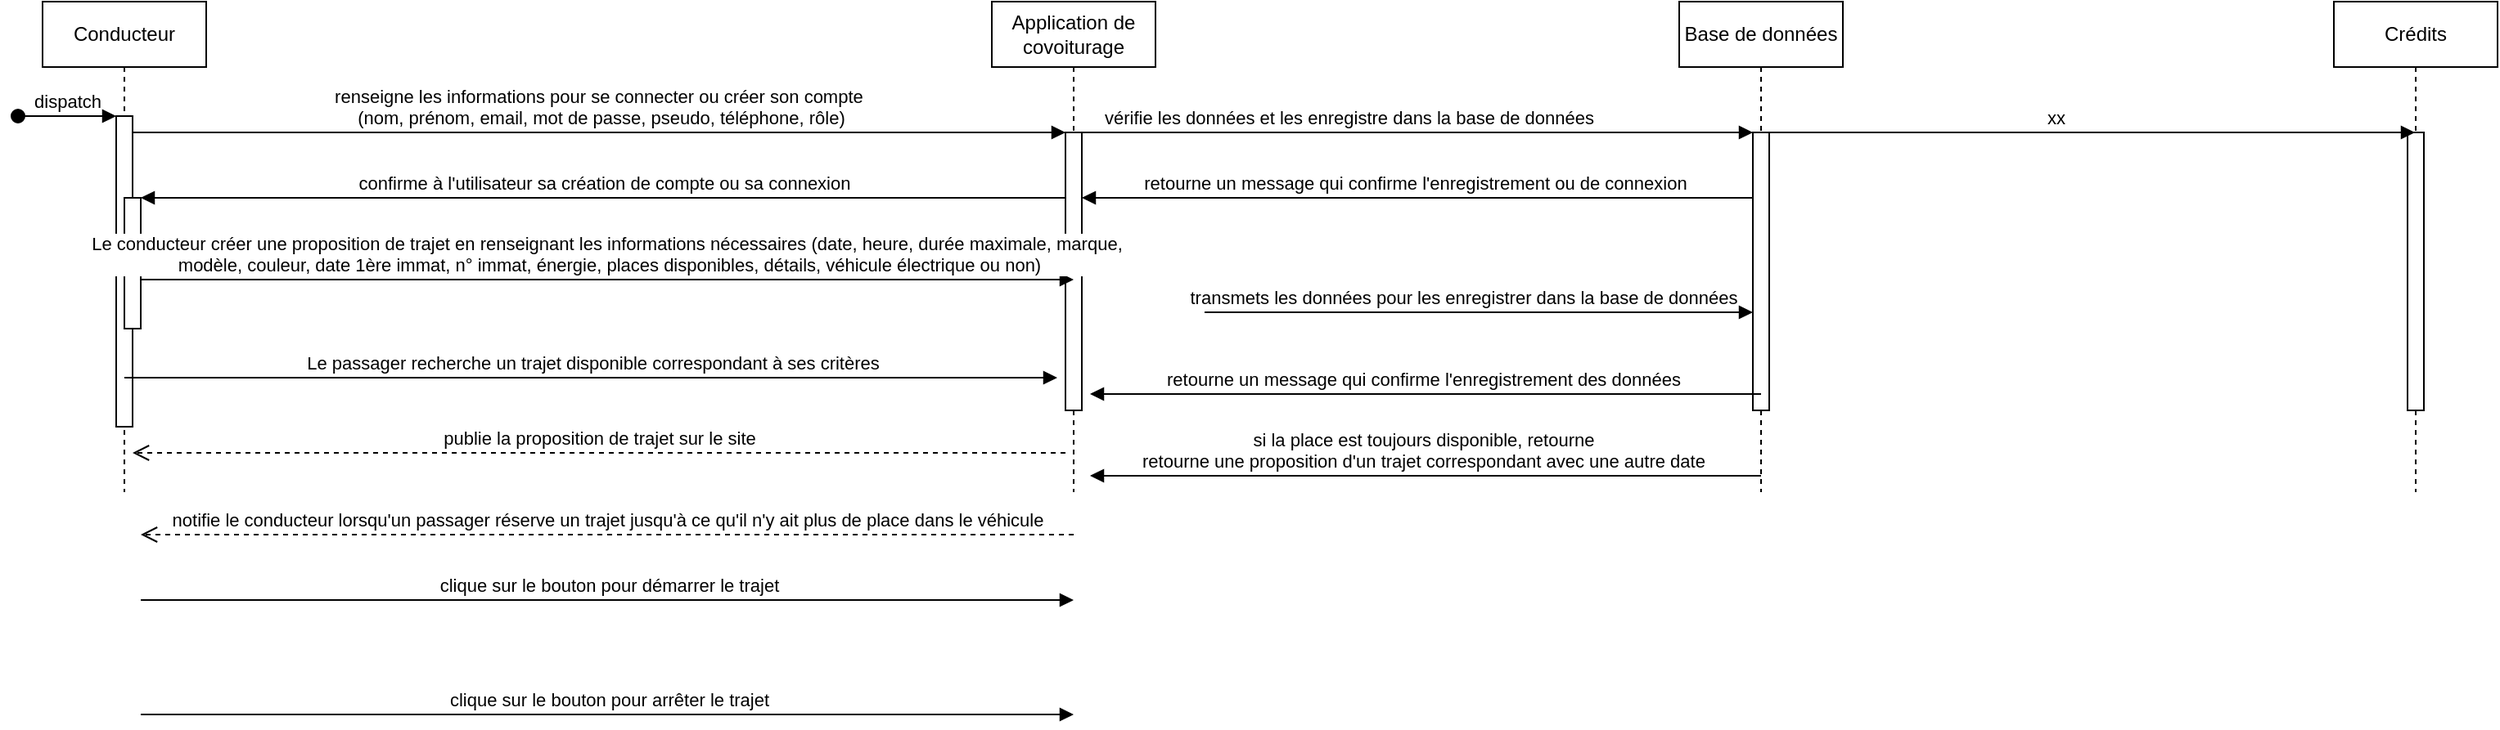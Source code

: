 <mxfile version="24.8.4">
  <diagram name="Page-1" id="2YBvvXClWsGukQMizWep">
    <mxGraphModel dx="1327" dy="710" grid="1" gridSize="10" guides="1" tooltips="1" connect="1" arrows="1" fold="1" page="1" pageScale="1" pageWidth="850" pageHeight="1100" math="0" shadow="0">
      <root>
        <mxCell id="0" />
        <mxCell id="1" parent="0" />
        <mxCell id="aM9ryv3xv72pqoxQDRHE-1" value="Conducteur" style="shape=umlLifeline;perimeter=lifelinePerimeter;whiteSpace=wrap;html=1;container=0;dropTarget=0;collapsible=0;recursiveResize=0;outlineConnect=0;portConstraint=eastwest;newEdgeStyle={&quot;edgeStyle&quot;:&quot;elbowEdgeStyle&quot;,&quot;elbow&quot;:&quot;vertical&quot;,&quot;curved&quot;:0,&quot;rounded&quot;:0};" parent="1" vertex="1">
          <mxGeometry x="40" y="40" width="100" height="300" as="geometry" />
        </mxCell>
        <mxCell id="aM9ryv3xv72pqoxQDRHE-2" value="" style="html=1;points=[];perimeter=orthogonalPerimeter;outlineConnect=0;targetShapes=umlLifeline;portConstraint=eastwest;newEdgeStyle={&quot;edgeStyle&quot;:&quot;elbowEdgeStyle&quot;,&quot;elbow&quot;:&quot;vertical&quot;,&quot;curved&quot;:0,&quot;rounded&quot;:0};" parent="aM9ryv3xv72pqoxQDRHE-1" vertex="1">
          <mxGeometry x="45" y="70" width="10" height="190" as="geometry" />
        </mxCell>
        <mxCell id="aM9ryv3xv72pqoxQDRHE-3" value="dispatch" style="html=1;verticalAlign=bottom;startArrow=oval;endArrow=block;startSize=8;edgeStyle=elbowEdgeStyle;elbow=vertical;curved=0;rounded=0;" parent="aM9ryv3xv72pqoxQDRHE-1" target="aM9ryv3xv72pqoxQDRHE-2" edge="1">
          <mxGeometry relative="1" as="geometry">
            <mxPoint x="-15" y="70" as="sourcePoint" />
          </mxGeometry>
        </mxCell>
        <mxCell id="aM9ryv3xv72pqoxQDRHE-4" value="" style="html=1;points=[];perimeter=orthogonalPerimeter;outlineConnect=0;targetShapes=umlLifeline;portConstraint=eastwest;newEdgeStyle={&quot;edgeStyle&quot;:&quot;elbowEdgeStyle&quot;,&quot;elbow&quot;:&quot;vertical&quot;,&quot;curved&quot;:0,&quot;rounded&quot;:0};" parent="aM9ryv3xv72pqoxQDRHE-1" vertex="1">
          <mxGeometry x="50" y="120" width="10" height="80" as="geometry" />
        </mxCell>
        <mxCell id="aM9ryv3xv72pqoxQDRHE-5" value="Application de covoiturage" style="shape=umlLifeline;perimeter=lifelinePerimeter;whiteSpace=wrap;html=1;container=0;dropTarget=0;collapsible=0;recursiveResize=0;outlineConnect=0;portConstraint=eastwest;newEdgeStyle={&quot;edgeStyle&quot;:&quot;elbowEdgeStyle&quot;,&quot;elbow&quot;:&quot;vertical&quot;,&quot;curved&quot;:0,&quot;rounded&quot;:0};" parent="1" vertex="1">
          <mxGeometry x="620" y="40" width="100" height="300" as="geometry" />
        </mxCell>
        <mxCell id="aM9ryv3xv72pqoxQDRHE-6" value="" style="html=1;points=[];perimeter=orthogonalPerimeter;outlineConnect=0;targetShapes=umlLifeline;portConstraint=eastwest;newEdgeStyle={&quot;edgeStyle&quot;:&quot;elbowEdgeStyle&quot;,&quot;elbow&quot;:&quot;vertical&quot;,&quot;curved&quot;:0,&quot;rounded&quot;:0};" parent="aM9ryv3xv72pqoxQDRHE-5" vertex="1">
          <mxGeometry x="45" y="80" width="10" height="170" as="geometry" />
        </mxCell>
        <mxCell id="aM9ryv3xv72pqoxQDRHE-7" value="renseigne les informations pour se connecter ou créer son compte&amp;nbsp;&lt;div&gt;(nom, prénom, email, mot de passe, pseudo, téléphone, rôle)&lt;/div&gt;" style="html=1;verticalAlign=bottom;endArrow=block;edgeStyle=elbowEdgeStyle;elbow=vertical;curved=0;rounded=0;" parent="1" source="aM9ryv3xv72pqoxQDRHE-2" target="aM9ryv3xv72pqoxQDRHE-6" edge="1">
          <mxGeometry x="0.003" relative="1" as="geometry">
            <mxPoint x="195" y="130" as="sourcePoint" />
            <Array as="points">
              <mxPoint x="180" y="120" />
            </Array>
            <mxPoint as="offset" />
          </mxGeometry>
        </mxCell>
        <mxCell id="aM9ryv3xv72pqoxQDRHE-8" value="publie la proposition de trajet sur le site" style="html=1;verticalAlign=bottom;endArrow=open;dashed=1;endSize=8;edgeStyle=elbowEdgeStyle;elbow=vertical;curved=0;rounded=0;" parent="1" edge="1">
          <mxGeometry relative="1" as="geometry">
            <mxPoint x="95" y="316" as="targetPoint" />
            <Array as="points">
              <mxPoint x="190" y="316" />
            </Array>
            <mxPoint x="665" y="316" as="sourcePoint" />
          </mxGeometry>
        </mxCell>
        <mxCell id="aM9ryv3xv72pqoxQDRHE-9" value="confirme à l&#39;utilisateur sa création de compte ou sa connexion" style="html=1;verticalAlign=bottom;endArrow=block;edgeStyle=elbowEdgeStyle;elbow=vertical;curved=0;rounded=0;" parent="1" source="aM9ryv3xv72pqoxQDRHE-6" target="aM9ryv3xv72pqoxQDRHE-4" edge="1">
          <mxGeometry x="-0.001" relative="1" as="geometry">
            <mxPoint x="175" y="160" as="sourcePoint" />
            <Array as="points">
              <mxPoint x="190" y="160" />
            </Array>
            <mxPoint as="offset" />
          </mxGeometry>
        </mxCell>
        <mxCell id="qdlLrYearcyVOZp8sTBb-1" value="Base de données" style="shape=umlLifeline;perimeter=lifelinePerimeter;whiteSpace=wrap;html=1;container=0;dropTarget=0;collapsible=0;recursiveResize=0;outlineConnect=0;portConstraint=eastwest;newEdgeStyle={&quot;edgeStyle&quot;:&quot;elbowEdgeStyle&quot;,&quot;elbow&quot;:&quot;vertical&quot;,&quot;curved&quot;:0,&quot;rounded&quot;:0};" vertex="1" parent="1">
          <mxGeometry x="1040" y="40" width="100" height="300" as="geometry" />
        </mxCell>
        <mxCell id="qdlLrYearcyVOZp8sTBb-2" value="" style="html=1;points=[];perimeter=orthogonalPerimeter;outlineConnect=0;targetShapes=umlLifeline;portConstraint=eastwest;newEdgeStyle={&quot;edgeStyle&quot;:&quot;elbowEdgeStyle&quot;,&quot;elbow&quot;:&quot;vertical&quot;,&quot;curved&quot;:0,&quot;rounded&quot;:0};" vertex="1" parent="qdlLrYearcyVOZp8sTBb-1">
          <mxGeometry x="45" y="80" width="10" height="170" as="geometry" />
        </mxCell>
        <mxCell id="qdlLrYearcyVOZp8sTBb-47" value="Crédits" style="shape=umlLifeline;perimeter=lifelinePerimeter;whiteSpace=wrap;html=1;container=0;dropTarget=0;collapsible=0;recursiveResize=0;outlineConnect=0;portConstraint=eastwest;newEdgeStyle={&quot;edgeStyle&quot;:&quot;elbowEdgeStyle&quot;,&quot;elbow&quot;:&quot;vertical&quot;,&quot;curved&quot;:0,&quot;rounded&quot;:0};" vertex="1" parent="1">
          <mxGeometry x="1440" y="40" width="100" height="300" as="geometry" />
        </mxCell>
        <mxCell id="qdlLrYearcyVOZp8sTBb-48" value="" style="html=1;points=[];perimeter=orthogonalPerimeter;outlineConnect=0;targetShapes=umlLifeline;portConstraint=eastwest;newEdgeStyle={&quot;edgeStyle&quot;:&quot;elbowEdgeStyle&quot;,&quot;elbow&quot;:&quot;vertical&quot;,&quot;curved&quot;:0,&quot;rounded&quot;:0};" vertex="1" parent="qdlLrYearcyVOZp8sTBb-47">
          <mxGeometry x="45" y="80" width="10" height="170" as="geometry" />
        </mxCell>
        <mxCell id="qdlLrYearcyVOZp8sTBb-49" value="vérifie les données et les enregistre dans la base de données" style="html=1;verticalAlign=bottom;endArrow=block;edgeStyle=elbowEdgeStyle;elbow=vertical;curved=0;rounded=0;" edge="1" parent="1" target="qdlLrYearcyVOZp8sTBb-2">
          <mxGeometry relative="1" as="geometry">
            <mxPoint x="750" y="120" as="sourcePoint" />
            <Array as="points">
              <mxPoint x="670" y="120" />
            </Array>
            <mxPoint x="865" y="120" as="targetPoint" />
          </mxGeometry>
        </mxCell>
        <mxCell id="qdlLrYearcyVOZp8sTBb-51" value="xx" style="html=1;verticalAlign=bottom;endArrow=block;edgeStyle=elbowEdgeStyle;elbow=vertical;curved=0;rounded=0;" edge="1" parent="1" target="qdlLrYearcyVOZp8sTBb-47">
          <mxGeometry relative="1" as="geometry">
            <mxPoint x="1130" y="120" as="sourcePoint" />
            <Array as="points">
              <mxPoint x="1090" y="120" />
            </Array>
            <mxPoint x="1465" y="120" as="targetPoint" />
          </mxGeometry>
        </mxCell>
        <mxCell id="qdlLrYearcyVOZp8sTBb-52" value="retourne un message qui confirme l&#39;enregistrement ou de connexion&amp;nbsp;" style="html=1;verticalAlign=bottom;endArrow=block;edgeStyle=elbowEdgeStyle;elbow=vertical;curved=0;rounded=0;" edge="1" parent="1" target="aM9ryv3xv72pqoxQDRHE-6">
          <mxGeometry relative="1" as="geometry">
            <mxPoint x="1085" y="160" as="sourcePoint" />
            <Array as="points" />
            <mxPoint x="730" y="160" as="targetPoint" />
          </mxGeometry>
        </mxCell>
        <mxCell id="qdlLrYearcyVOZp8sTBb-72" value="transmets les données pour les enregistrer dans la base de données" style="html=1;verticalAlign=bottom;endArrow=block;edgeStyle=elbowEdgeStyle;elbow=horizontal;curved=0;rounded=0;" edge="1" parent="1" target="qdlLrYearcyVOZp8sTBb-2">
          <mxGeometry x="0.002" relative="1" as="geometry">
            <mxPoint x="770" y="230" as="sourcePoint" />
            <Array as="points">
              <mxPoint x="750" y="230" />
              <mxPoint x="670" y="230" />
            </Array>
            <mxPoint x="1080" y="230" as="targetPoint" />
            <mxPoint as="offset" />
          </mxGeometry>
        </mxCell>
        <mxCell id="qdlLrYearcyVOZp8sTBb-73" value="retourne un message qui confirme l&#39;enregistrement des données&amp;nbsp;" style="html=1;verticalAlign=bottom;endArrow=block;edgeStyle=elbowEdgeStyle;elbow=vertical;curved=0;rounded=0;" edge="1" parent="1">
          <mxGeometry relative="1" as="geometry">
            <mxPoint x="1090" y="280" as="sourcePoint" />
            <Array as="points" />
            <mxPoint x="680" y="280" as="targetPoint" />
          </mxGeometry>
        </mxCell>
        <mxCell id="qdlLrYearcyVOZp8sTBb-74" value="notifie le conducteur lorsqu&#39;un passager réserve un trajet jusqu&#39;à ce qu&#39;il n&#39;y ait plus de place dans le véhicule" style="html=1;verticalAlign=bottom;endArrow=open;dashed=1;endSize=8;edgeStyle=elbowEdgeStyle;elbow=vertical;curved=0;rounded=0;" edge="1" parent="1">
          <mxGeometry relative="1" as="geometry">
            <mxPoint x="100" y="366" as="targetPoint" />
            <Array as="points">
              <mxPoint x="195" y="366" />
            </Array>
            <mxPoint x="670" y="366" as="sourcePoint" />
          </mxGeometry>
        </mxCell>
        <mxCell id="qdlLrYearcyVOZp8sTBb-76" value="clique sur le bouton pour démarrer le trajet" style="html=1;verticalAlign=bottom;endArrow=block;edgeStyle=elbowEdgeStyle;elbow=vertical;curved=0;rounded=0;" edge="1" parent="1">
          <mxGeometry x="0.003" relative="1" as="geometry">
            <mxPoint x="100" y="406" as="sourcePoint" />
            <Array as="points">
              <mxPoint x="185" y="406" />
            </Array>
            <mxPoint x="670" y="406" as="targetPoint" />
            <mxPoint as="offset" />
          </mxGeometry>
        </mxCell>
        <mxCell id="qdlLrYearcyVOZp8sTBb-77" value="clique sur le bouton pour arrêter le trajet" style="html=1;verticalAlign=bottom;endArrow=block;edgeStyle=elbowEdgeStyle;elbow=vertical;curved=0;rounded=0;" edge="1" parent="1">
          <mxGeometry x="0.003" relative="1" as="geometry">
            <mxPoint x="100" y="476" as="sourcePoint" />
            <Array as="points">
              <mxPoint x="185" y="476" />
            </Array>
            <mxPoint x="670" y="476" as="targetPoint" />
            <mxPoint as="offset" />
          </mxGeometry>
        </mxCell>
        <mxCell id="qdlLrYearcyVOZp8sTBb-78" value="Le conducteur créer une proposition de trajet en renseignant les informations nécessaires (date, heure, durée maximale, marque,&amp;nbsp;&lt;div&gt;modèle, couleur, date 1ère immat, n° immat, énergie, places disponibles, détails, véhicule électrique ou non)&lt;/div&gt;" style="html=1;verticalAlign=bottom;endArrow=block;edgeStyle=elbowEdgeStyle;elbow=vertical;curved=0;rounded=0;" edge="1" parent="1">
          <mxGeometry x="0.003" relative="1" as="geometry">
            <mxPoint x="100" y="210" as="sourcePoint" />
            <Array as="points">
              <mxPoint x="185" y="210" />
            </Array>
            <mxPoint x="670" y="210" as="targetPoint" />
            <mxPoint as="offset" />
          </mxGeometry>
        </mxCell>
        <mxCell id="qdlLrYearcyVOZp8sTBb-79" value="&lt;div&gt;Le passager recherche un trajet disponible correspondant à ses critères&lt;/div&gt;" style="html=1;verticalAlign=bottom;endArrow=block;edgeStyle=elbowEdgeStyle;elbow=vertical;curved=0;rounded=0;" edge="1" parent="1">
          <mxGeometry x="0.003" relative="1" as="geometry">
            <mxPoint x="90" y="270" as="sourcePoint" />
            <Array as="points">
              <mxPoint x="175" y="270" />
            </Array>
            <mxPoint x="660" y="270" as="targetPoint" />
            <mxPoint as="offset" />
          </mxGeometry>
        </mxCell>
        <mxCell id="qdlLrYearcyVOZp8sTBb-80" value="si la place est toujours disponible, retourne&amp;nbsp;&lt;div&gt;retourne une proposition d&#39;un trajet correspondant avec une autre date&amp;nbsp;&lt;/div&gt;" style="html=1;verticalAlign=bottom;endArrow=block;edgeStyle=elbowEdgeStyle;elbow=vertical;curved=0;rounded=0;" edge="1" parent="1">
          <mxGeometry relative="1" as="geometry">
            <mxPoint x="1090" y="330" as="sourcePoint" />
            <Array as="points" />
            <mxPoint x="680" y="330" as="targetPoint" />
          </mxGeometry>
        </mxCell>
      </root>
    </mxGraphModel>
  </diagram>
</mxfile>
